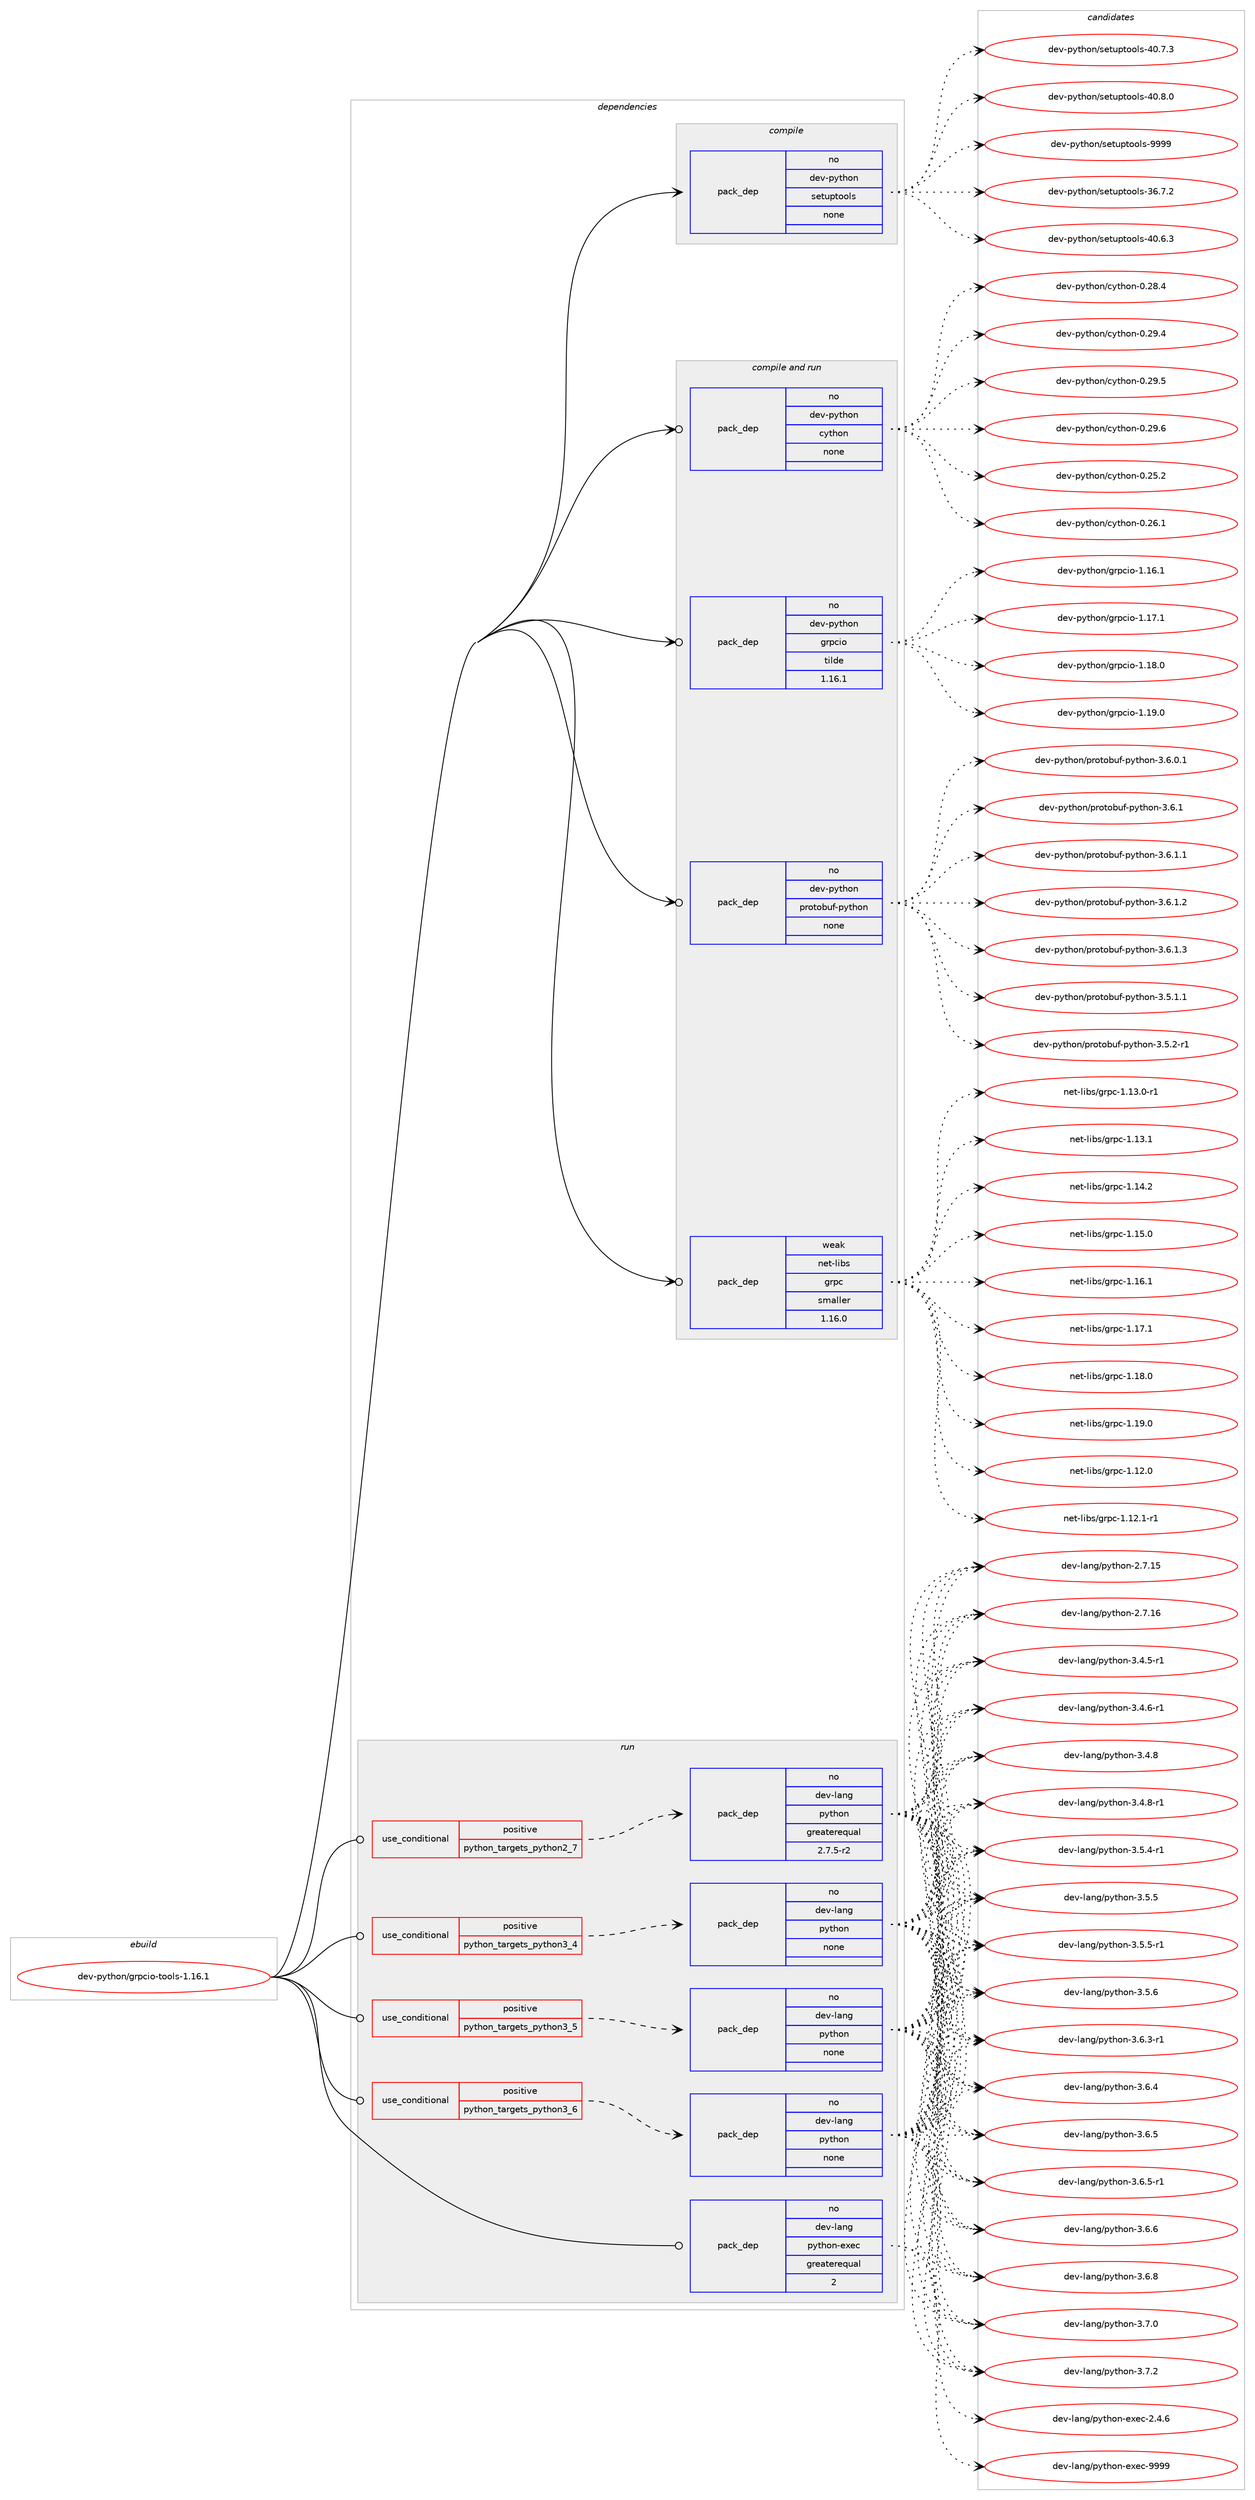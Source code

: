 digraph prolog {

# *************
# Graph options
# *************

newrank=true;
concentrate=true;
compound=true;
graph [rankdir=LR,fontname=Helvetica,fontsize=10,ranksep=1.5];#, ranksep=2.5, nodesep=0.2];
edge  [arrowhead=vee];
node  [fontname=Helvetica,fontsize=10];

# **********
# The ebuild
# **********

subgraph cluster_leftcol {
color=gray;
rank=same;
label=<<i>ebuild</i>>;
id [label="dev-python/grpcio-tools-1.16.1", color=red, width=4, href="../dev-python/grpcio-tools-1.16.1.svg"];
}

# ****************
# The dependencies
# ****************

subgraph cluster_midcol {
color=gray;
label=<<i>dependencies</i>>;
subgraph cluster_compile {
fillcolor="#eeeeee";
style=filled;
label=<<i>compile</i>>;
subgraph pack1013668 {
dependency1412134 [label=<<TABLE BORDER="0" CELLBORDER="1" CELLSPACING="0" CELLPADDING="4" WIDTH="220"><TR><TD ROWSPAN="6" CELLPADDING="30">pack_dep</TD></TR><TR><TD WIDTH="110">no</TD></TR><TR><TD>dev-python</TD></TR><TR><TD>setuptools</TD></TR><TR><TD>none</TD></TR><TR><TD></TD></TR></TABLE>>, shape=none, color=blue];
}
id:e -> dependency1412134:w [weight=20,style="solid",arrowhead="vee"];
}
subgraph cluster_compileandrun {
fillcolor="#eeeeee";
style=filled;
label=<<i>compile and run</i>>;
subgraph pack1013669 {
dependency1412135 [label=<<TABLE BORDER="0" CELLBORDER="1" CELLSPACING="0" CELLPADDING="4" WIDTH="220"><TR><TD ROWSPAN="6" CELLPADDING="30">pack_dep</TD></TR><TR><TD WIDTH="110">no</TD></TR><TR><TD>dev-python</TD></TR><TR><TD>cython</TD></TR><TR><TD>none</TD></TR><TR><TD></TD></TR></TABLE>>, shape=none, color=blue];
}
id:e -> dependency1412135:w [weight=20,style="solid",arrowhead="odotvee"];
subgraph pack1013670 {
dependency1412136 [label=<<TABLE BORDER="0" CELLBORDER="1" CELLSPACING="0" CELLPADDING="4" WIDTH="220"><TR><TD ROWSPAN="6" CELLPADDING="30">pack_dep</TD></TR><TR><TD WIDTH="110">no</TD></TR><TR><TD>dev-python</TD></TR><TR><TD>grpcio</TD></TR><TR><TD>tilde</TD></TR><TR><TD>1.16.1</TD></TR></TABLE>>, shape=none, color=blue];
}
id:e -> dependency1412136:w [weight=20,style="solid",arrowhead="odotvee"];
subgraph pack1013671 {
dependency1412137 [label=<<TABLE BORDER="0" CELLBORDER="1" CELLSPACING="0" CELLPADDING="4" WIDTH="220"><TR><TD ROWSPAN="6" CELLPADDING="30">pack_dep</TD></TR><TR><TD WIDTH="110">no</TD></TR><TR><TD>dev-python</TD></TR><TR><TD>protobuf-python</TD></TR><TR><TD>none</TD></TR><TR><TD></TD></TR></TABLE>>, shape=none, color=blue];
}
id:e -> dependency1412137:w [weight=20,style="solid",arrowhead="odotvee"];
subgraph pack1013672 {
dependency1412138 [label=<<TABLE BORDER="0" CELLBORDER="1" CELLSPACING="0" CELLPADDING="4" WIDTH="220"><TR><TD ROWSPAN="6" CELLPADDING="30">pack_dep</TD></TR><TR><TD WIDTH="110">weak</TD></TR><TR><TD>net-libs</TD></TR><TR><TD>grpc</TD></TR><TR><TD>smaller</TD></TR><TR><TD>1.16.0</TD></TR></TABLE>>, shape=none, color=blue];
}
id:e -> dependency1412138:w [weight=20,style="solid",arrowhead="odotvee"];
}
subgraph cluster_run {
fillcolor="#eeeeee";
style=filled;
label=<<i>run</i>>;
subgraph cond375199 {
dependency1412139 [label=<<TABLE BORDER="0" CELLBORDER="1" CELLSPACING="0" CELLPADDING="4"><TR><TD ROWSPAN="3" CELLPADDING="10">use_conditional</TD></TR><TR><TD>positive</TD></TR><TR><TD>python_targets_python2_7</TD></TR></TABLE>>, shape=none, color=red];
subgraph pack1013673 {
dependency1412140 [label=<<TABLE BORDER="0" CELLBORDER="1" CELLSPACING="0" CELLPADDING="4" WIDTH="220"><TR><TD ROWSPAN="6" CELLPADDING="30">pack_dep</TD></TR><TR><TD WIDTH="110">no</TD></TR><TR><TD>dev-lang</TD></TR><TR><TD>python</TD></TR><TR><TD>greaterequal</TD></TR><TR><TD>2.7.5-r2</TD></TR></TABLE>>, shape=none, color=blue];
}
dependency1412139:e -> dependency1412140:w [weight=20,style="dashed",arrowhead="vee"];
}
id:e -> dependency1412139:w [weight=20,style="solid",arrowhead="odot"];
subgraph cond375200 {
dependency1412141 [label=<<TABLE BORDER="0" CELLBORDER="1" CELLSPACING="0" CELLPADDING="4"><TR><TD ROWSPAN="3" CELLPADDING="10">use_conditional</TD></TR><TR><TD>positive</TD></TR><TR><TD>python_targets_python3_4</TD></TR></TABLE>>, shape=none, color=red];
subgraph pack1013674 {
dependency1412142 [label=<<TABLE BORDER="0" CELLBORDER="1" CELLSPACING="0" CELLPADDING="4" WIDTH="220"><TR><TD ROWSPAN="6" CELLPADDING="30">pack_dep</TD></TR><TR><TD WIDTH="110">no</TD></TR><TR><TD>dev-lang</TD></TR><TR><TD>python</TD></TR><TR><TD>none</TD></TR><TR><TD></TD></TR></TABLE>>, shape=none, color=blue];
}
dependency1412141:e -> dependency1412142:w [weight=20,style="dashed",arrowhead="vee"];
}
id:e -> dependency1412141:w [weight=20,style="solid",arrowhead="odot"];
subgraph cond375201 {
dependency1412143 [label=<<TABLE BORDER="0" CELLBORDER="1" CELLSPACING="0" CELLPADDING="4"><TR><TD ROWSPAN="3" CELLPADDING="10">use_conditional</TD></TR><TR><TD>positive</TD></TR><TR><TD>python_targets_python3_5</TD></TR></TABLE>>, shape=none, color=red];
subgraph pack1013675 {
dependency1412144 [label=<<TABLE BORDER="0" CELLBORDER="1" CELLSPACING="0" CELLPADDING="4" WIDTH="220"><TR><TD ROWSPAN="6" CELLPADDING="30">pack_dep</TD></TR><TR><TD WIDTH="110">no</TD></TR><TR><TD>dev-lang</TD></TR><TR><TD>python</TD></TR><TR><TD>none</TD></TR><TR><TD></TD></TR></TABLE>>, shape=none, color=blue];
}
dependency1412143:e -> dependency1412144:w [weight=20,style="dashed",arrowhead="vee"];
}
id:e -> dependency1412143:w [weight=20,style="solid",arrowhead="odot"];
subgraph cond375202 {
dependency1412145 [label=<<TABLE BORDER="0" CELLBORDER="1" CELLSPACING="0" CELLPADDING="4"><TR><TD ROWSPAN="3" CELLPADDING="10">use_conditional</TD></TR><TR><TD>positive</TD></TR><TR><TD>python_targets_python3_6</TD></TR></TABLE>>, shape=none, color=red];
subgraph pack1013676 {
dependency1412146 [label=<<TABLE BORDER="0" CELLBORDER="1" CELLSPACING="0" CELLPADDING="4" WIDTH="220"><TR><TD ROWSPAN="6" CELLPADDING="30">pack_dep</TD></TR><TR><TD WIDTH="110">no</TD></TR><TR><TD>dev-lang</TD></TR><TR><TD>python</TD></TR><TR><TD>none</TD></TR><TR><TD></TD></TR></TABLE>>, shape=none, color=blue];
}
dependency1412145:e -> dependency1412146:w [weight=20,style="dashed",arrowhead="vee"];
}
id:e -> dependency1412145:w [weight=20,style="solid",arrowhead="odot"];
subgraph pack1013677 {
dependency1412147 [label=<<TABLE BORDER="0" CELLBORDER="1" CELLSPACING="0" CELLPADDING="4" WIDTH="220"><TR><TD ROWSPAN="6" CELLPADDING="30">pack_dep</TD></TR><TR><TD WIDTH="110">no</TD></TR><TR><TD>dev-lang</TD></TR><TR><TD>python-exec</TD></TR><TR><TD>greaterequal</TD></TR><TR><TD>2</TD></TR></TABLE>>, shape=none, color=blue];
}
id:e -> dependency1412147:w [weight=20,style="solid",arrowhead="odot"];
}
}

# **************
# The candidates
# **************

subgraph cluster_choices {
rank=same;
color=gray;
label=<<i>candidates</i>>;

subgraph choice1013668 {
color=black;
nodesep=1;
choice100101118451121211161041111104711510111611711211611111110811545515446554650 [label="dev-python/setuptools-36.7.2", color=red, width=4,href="../dev-python/setuptools-36.7.2.svg"];
choice100101118451121211161041111104711510111611711211611111110811545524846544651 [label="dev-python/setuptools-40.6.3", color=red, width=4,href="../dev-python/setuptools-40.6.3.svg"];
choice100101118451121211161041111104711510111611711211611111110811545524846554651 [label="dev-python/setuptools-40.7.3", color=red, width=4,href="../dev-python/setuptools-40.7.3.svg"];
choice100101118451121211161041111104711510111611711211611111110811545524846564648 [label="dev-python/setuptools-40.8.0", color=red, width=4,href="../dev-python/setuptools-40.8.0.svg"];
choice10010111845112121116104111110471151011161171121161111111081154557575757 [label="dev-python/setuptools-9999", color=red, width=4,href="../dev-python/setuptools-9999.svg"];
dependency1412134:e -> choice100101118451121211161041111104711510111611711211611111110811545515446554650:w [style=dotted,weight="100"];
dependency1412134:e -> choice100101118451121211161041111104711510111611711211611111110811545524846544651:w [style=dotted,weight="100"];
dependency1412134:e -> choice100101118451121211161041111104711510111611711211611111110811545524846554651:w [style=dotted,weight="100"];
dependency1412134:e -> choice100101118451121211161041111104711510111611711211611111110811545524846564648:w [style=dotted,weight="100"];
dependency1412134:e -> choice10010111845112121116104111110471151011161171121161111111081154557575757:w [style=dotted,weight="100"];
}
subgraph choice1013669 {
color=black;
nodesep=1;
choice10010111845112121116104111110479912111610411111045484650534650 [label="dev-python/cython-0.25.2", color=red, width=4,href="../dev-python/cython-0.25.2.svg"];
choice10010111845112121116104111110479912111610411111045484650544649 [label="dev-python/cython-0.26.1", color=red, width=4,href="../dev-python/cython-0.26.1.svg"];
choice10010111845112121116104111110479912111610411111045484650564652 [label="dev-python/cython-0.28.4", color=red, width=4,href="../dev-python/cython-0.28.4.svg"];
choice10010111845112121116104111110479912111610411111045484650574652 [label="dev-python/cython-0.29.4", color=red, width=4,href="../dev-python/cython-0.29.4.svg"];
choice10010111845112121116104111110479912111610411111045484650574653 [label="dev-python/cython-0.29.5", color=red, width=4,href="../dev-python/cython-0.29.5.svg"];
choice10010111845112121116104111110479912111610411111045484650574654 [label="dev-python/cython-0.29.6", color=red, width=4,href="../dev-python/cython-0.29.6.svg"];
dependency1412135:e -> choice10010111845112121116104111110479912111610411111045484650534650:w [style=dotted,weight="100"];
dependency1412135:e -> choice10010111845112121116104111110479912111610411111045484650544649:w [style=dotted,weight="100"];
dependency1412135:e -> choice10010111845112121116104111110479912111610411111045484650564652:w [style=dotted,weight="100"];
dependency1412135:e -> choice10010111845112121116104111110479912111610411111045484650574652:w [style=dotted,weight="100"];
dependency1412135:e -> choice10010111845112121116104111110479912111610411111045484650574653:w [style=dotted,weight="100"];
dependency1412135:e -> choice10010111845112121116104111110479912111610411111045484650574654:w [style=dotted,weight="100"];
}
subgraph choice1013670 {
color=black;
nodesep=1;
choice10010111845112121116104111110471031141129910511145494649544649 [label="dev-python/grpcio-1.16.1", color=red, width=4,href="../dev-python/grpcio-1.16.1.svg"];
choice10010111845112121116104111110471031141129910511145494649554649 [label="dev-python/grpcio-1.17.1", color=red, width=4,href="../dev-python/grpcio-1.17.1.svg"];
choice10010111845112121116104111110471031141129910511145494649564648 [label="dev-python/grpcio-1.18.0", color=red, width=4,href="../dev-python/grpcio-1.18.0.svg"];
choice10010111845112121116104111110471031141129910511145494649574648 [label="dev-python/grpcio-1.19.0", color=red, width=4,href="../dev-python/grpcio-1.19.0.svg"];
dependency1412136:e -> choice10010111845112121116104111110471031141129910511145494649544649:w [style=dotted,weight="100"];
dependency1412136:e -> choice10010111845112121116104111110471031141129910511145494649554649:w [style=dotted,weight="100"];
dependency1412136:e -> choice10010111845112121116104111110471031141129910511145494649564648:w [style=dotted,weight="100"];
dependency1412136:e -> choice10010111845112121116104111110471031141129910511145494649574648:w [style=dotted,weight="100"];
}
subgraph choice1013671 {
color=black;
nodesep=1;
choice100101118451121211161041111104711211411111611198117102451121211161041111104551465346494649 [label="dev-python/protobuf-python-3.5.1.1", color=red, width=4,href="../dev-python/protobuf-python-3.5.1.1.svg"];
choice100101118451121211161041111104711211411111611198117102451121211161041111104551465346504511449 [label="dev-python/protobuf-python-3.5.2-r1", color=red, width=4,href="../dev-python/protobuf-python-3.5.2-r1.svg"];
choice100101118451121211161041111104711211411111611198117102451121211161041111104551465446484649 [label="dev-python/protobuf-python-3.6.0.1", color=red, width=4,href="../dev-python/protobuf-python-3.6.0.1.svg"];
choice10010111845112121116104111110471121141111161119811710245112121116104111110455146544649 [label="dev-python/protobuf-python-3.6.1", color=red, width=4,href="../dev-python/protobuf-python-3.6.1.svg"];
choice100101118451121211161041111104711211411111611198117102451121211161041111104551465446494649 [label="dev-python/protobuf-python-3.6.1.1", color=red, width=4,href="../dev-python/protobuf-python-3.6.1.1.svg"];
choice100101118451121211161041111104711211411111611198117102451121211161041111104551465446494650 [label="dev-python/protobuf-python-3.6.1.2", color=red, width=4,href="../dev-python/protobuf-python-3.6.1.2.svg"];
choice100101118451121211161041111104711211411111611198117102451121211161041111104551465446494651 [label="dev-python/protobuf-python-3.6.1.3", color=red, width=4,href="../dev-python/protobuf-python-3.6.1.3.svg"];
dependency1412137:e -> choice100101118451121211161041111104711211411111611198117102451121211161041111104551465346494649:w [style=dotted,weight="100"];
dependency1412137:e -> choice100101118451121211161041111104711211411111611198117102451121211161041111104551465346504511449:w [style=dotted,weight="100"];
dependency1412137:e -> choice100101118451121211161041111104711211411111611198117102451121211161041111104551465446484649:w [style=dotted,weight="100"];
dependency1412137:e -> choice10010111845112121116104111110471121141111161119811710245112121116104111110455146544649:w [style=dotted,weight="100"];
dependency1412137:e -> choice100101118451121211161041111104711211411111611198117102451121211161041111104551465446494649:w [style=dotted,weight="100"];
dependency1412137:e -> choice100101118451121211161041111104711211411111611198117102451121211161041111104551465446494650:w [style=dotted,weight="100"];
dependency1412137:e -> choice100101118451121211161041111104711211411111611198117102451121211161041111104551465446494651:w [style=dotted,weight="100"];
}
subgraph choice1013672 {
color=black;
nodesep=1;
choice1101011164510810598115471031141129945494649504648 [label="net-libs/grpc-1.12.0", color=red, width=4,href="../net-libs/grpc-1.12.0.svg"];
choice11010111645108105981154710311411299454946495046494511449 [label="net-libs/grpc-1.12.1-r1", color=red, width=4,href="../net-libs/grpc-1.12.1-r1.svg"];
choice11010111645108105981154710311411299454946495146484511449 [label="net-libs/grpc-1.13.0-r1", color=red, width=4,href="../net-libs/grpc-1.13.0-r1.svg"];
choice1101011164510810598115471031141129945494649514649 [label="net-libs/grpc-1.13.1", color=red, width=4,href="../net-libs/grpc-1.13.1.svg"];
choice1101011164510810598115471031141129945494649524650 [label="net-libs/grpc-1.14.2", color=red, width=4,href="../net-libs/grpc-1.14.2.svg"];
choice1101011164510810598115471031141129945494649534648 [label="net-libs/grpc-1.15.0", color=red, width=4,href="../net-libs/grpc-1.15.0.svg"];
choice1101011164510810598115471031141129945494649544649 [label="net-libs/grpc-1.16.1", color=red, width=4,href="../net-libs/grpc-1.16.1.svg"];
choice1101011164510810598115471031141129945494649554649 [label="net-libs/grpc-1.17.1", color=red, width=4,href="../net-libs/grpc-1.17.1.svg"];
choice1101011164510810598115471031141129945494649564648 [label="net-libs/grpc-1.18.0", color=red, width=4,href="../net-libs/grpc-1.18.0.svg"];
choice1101011164510810598115471031141129945494649574648 [label="net-libs/grpc-1.19.0", color=red, width=4,href="../net-libs/grpc-1.19.0.svg"];
dependency1412138:e -> choice1101011164510810598115471031141129945494649504648:w [style=dotted,weight="100"];
dependency1412138:e -> choice11010111645108105981154710311411299454946495046494511449:w [style=dotted,weight="100"];
dependency1412138:e -> choice11010111645108105981154710311411299454946495146484511449:w [style=dotted,weight="100"];
dependency1412138:e -> choice1101011164510810598115471031141129945494649514649:w [style=dotted,weight="100"];
dependency1412138:e -> choice1101011164510810598115471031141129945494649524650:w [style=dotted,weight="100"];
dependency1412138:e -> choice1101011164510810598115471031141129945494649534648:w [style=dotted,weight="100"];
dependency1412138:e -> choice1101011164510810598115471031141129945494649544649:w [style=dotted,weight="100"];
dependency1412138:e -> choice1101011164510810598115471031141129945494649554649:w [style=dotted,weight="100"];
dependency1412138:e -> choice1101011164510810598115471031141129945494649564648:w [style=dotted,weight="100"];
dependency1412138:e -> choice1101011164510810598115471031141129945494649574648:w [style=dotted,weight="100"];
}
subgraph choice1013673 {
color=black;
nodesep=1;
choice10010111845108971101034711212111610411111045504655464953 [label="dev-lang/python-2.7.15", color=red, width=4,href="../dev-lang/python-2.7.15.svg"];
choice10010111845108971101034711212111610411111045504655464954 [label="dev-lang/python-2.7.16", color=red, width=4,href="../dev-lang/python-2.7.16.svg"];
choice1001011184510897110103471121211161041111104551465246534511449 [label="dev-lang/python-3.4.5-r1", color=red, width=4,href="../dev-lang/python-3.4.5-r1.svg"];
choice1001011184510897110103471121211161041111104551465246544511449 [label="dev-lang/python-3.4.6-r1", color=red, width=4,href="../dev-lang/python-3.4.6-r1.svg"];
choice100101118451089711010347112121116104111110455146524656 [label="dev-lang/python-3.4.8", color=red, width=4,href="../dev-lang/python-3.4.8.svg"];
choice1001011184510897110103471121211161041111104551465246564511449 [label="dev-lang/python-3.4.8-r1", color=red, width=4,href="../dev-lang/python-3.4.8-r1.svg"];
choice1001011184510897110103471121211161041111104551465346524511449 [label="dev-lang/python-3.5.4-r1", color=red, width=4,href="../dev-lang/python-3.5.4-r1.svg"];
choice100101118451089711010347112121116104111110455146534653 [label="dev-lang/python-3.5.5", color=red, width=4,href="../dev-lang/python-3.5.5.svg"];
choice1001011184510897110103471121211161041111104551465346534511449 [label="dev-lang/python-3.5.5-r1", color=red, width=4,href="../dev-lang/python-3.5.5-r1.svg"];
choice100101118451089711010347112121116104111110455146534654 [label="dev-lang/python-3.5.6", color=red, width=4,href="../dev-lang/python-3.5.6.svg"];
choice1001011184510897110103471121211161041111104551465446514511449 [label="dev-lang/python-3.6.3-r1", color=red, width=4,href="../dev-lang/python-3.6.3-r1.svg"];
choice100101118451089711010347112121116104111110455146544652 [label="dev-lang/python-3.6.4", color=red, width=4,href="../dev-lang/python-3.6.4.svg"];
choice100101118451089711010347112121116104111110455146544653 [label="dev-lang/python-3.6.5", color=red, width=4,href="../dev-lang/python-3.6.5.svg"];
choice1001011184510897110103471121211161041111104551465446534511449 [label="dev-lang/python-3.6.5-r1", color=red, width=4,href="../dev-lang/python-3.6.5-r1.svg"];
choice100101118451089711010347112121116104111110455146544654 [label="dev-lang/python-3.6.6", color=red, width=4,href="../dev-lang/python-3.6.6.svg"];
choice100101118451089711010347112121116104111110455146544656 [label="dev-lang/python-3.6.8", color=red, width=4,href="../dev-lang/python-3.6.8.svg"];
choice100101118451089711010347112121116104111110455146554648 [label="dev-lang/python-3.7.0", color=red, width=4,href="../dev-lang/python-3.7.0.svg"];
choice100101118451089711010347112121116104111110455146554650 [label="dev-lang/python-3.7.2", color=red, width=4,href="../dev-lang/python-3.7.2.svg"];
dependency1412140:e -> choice10010111845108971101034711212111610411111045504655464953:w [style=dotted,weight="100"];
dependency1412140:e -> choice10010111845108971101034711212111610411111045504655464954:w [style=dotted,weight="100"];
dependency1412140:e -> choice1001011184510897110103471121211161041111104551465246534511449:w [style=dotted,weight="100"];
dependency1412140:e -> choice1001011184510897110103471121211161041111104551465246544511449:w [style=dotted,weight="100"];
dependency1412140:e -> choice100101118451089711010347112121116104111110455146524656:w [style=dotted,weight="100"];
dependency1412140:e -> choice1001011184510897110103471121211161041111104551465246564511449:w [style=dotted,weight="100"];
dependency1412140:e -> choice1001011184510897110103471121211161041111104551465346524511449:w [style=dotted,weight="100"];
dependency1412140:e -> choice100101118451089711010347112121116104111110455146534653:w [style=dotted,weight="100"];
dependency1412140:e -> choice1001011184510897110103471121211161041111104551465346534511449:w [style=dotted,weight="100"];
dependency1412140:e -> choice100101118451089711010347112121116104111110455146534654:w [style=dotted,weight="100"];
dependency1412140:e -> choice1001011184510897110103471121211161041111104551465446514511449:w [style=dotted,weight="100"];
dependency1412140:e -> choice100101118451089711010347112121116104111110455146544652:w [style=dotted,weight="100"];
dependency1412140:e -> choice100101118451089711010347112121116104111110455146544653:w [style=dotted,weight="100"];
dependency1412140:e -> choice1001011184510897110103471121211161041111104551465446534511449:w [style=dotted,weight="100"];
dependency1412140:e -> choice100101118451089711010347112121116104111110455146544654:w [style=dotted,weight="100"];
dependency1412140:e -> choice100101118451089711010347112121116104111110455146544656:w [style=dotted,weight="100"];
dependency1412140:e -> choice100101118451089711010347112121116104111110455146554648:w [style=dotted,weight="100"];
dependency1412140:e -> choice100101118451089711010347112121116104111110455146554650:w [style=dotted,weight="100"];
}
subgraph choice1013674 {
color=black;
nodesep=1;
choice10010111845108971101034711212111610411111045504655464953 [label="dev-lang/python-2.7.15", color=red, width=4,href="../dev-lang/python-2.7.15.svg"];
choice10010111845108971101034711212111610411111045504655464954 [label="dev-lang/python-2.7.16", color=red, width=4,href="../dev-lang/python-2.7.16.svg"];
choice1001011184510897110103471121211161041111104551465246534511449 [label="dev-lang/python-3.4.5-r1", color=red, width=4,href="../dev-lang/python-3.4.5-r1.svg"];
choice1001011184510897110103471121211161041111104551465246544511449 [label="dev-lang/python-3.4.6-r1", color=red, width=4,href="../dev-lang/python-3.4.6-r1.svg"];
choice100101118451089711010347112121116104111110455146524656 [label="dev-lang/python-3.4.8", color=red, width=4,href="../dev-lang/python-3.4.8.svg"];
choice1001011184510897110103471121211161041111104551465246564511449 [label="dev-lang/python-3.4.8-r1", color=red, width=4,href="../dev-lang/python-3.4.8-r1.svg"];
choice1001011184510897110103471121211161041111104551465346524511449 [label="dev-lang/python-3.5.4-r1", color=red, width=4,href="../dev-lang/python-3.5.4-r1.svg"];
choice100101118451089711010347112121116104111110455146534653 [label="dev-lang/python-3.5.5", color=red, width=4,href="../dev-lang/python-3.5.5.svg"];
choice1001011184510897110103471121211161041111104551465346534511449 [label="dev-lang/python-3.5.5-r1", color=red, width=4,href="../dev-lang/python-3.5.5-r1.svg"];
choice100101118451089711010347112121116104111110455146534654 [label="dev-lang/python-3.5.6", color=red, width=4,href="../dev-lang/python-3.5.6.svg"];
choice1001011184510897110103471121211161041111104551465446514511449 [label="dev-lang/python-3.6.3-r1", color=red, width=4,href="../dev-lang/python-3.6.3-r1.svg"];
choice100101118451089711010347112121116104111110455146544652 [label="dev-lang/python-3.6.4", color=red, width=4,href="../dev-lang/python-3.6.4.svg"];
choice100101118451089711010347112121116104111110455146544653 [label="dev-lang/python-3.6.5", color=red, width=4,href="../dev-lang/python-3.6.5.svg"];
choice1001011184510897110103471121211161041111104551465446534511449 [label="dev-lang/python-3.6.5-r1", color=red, width=4,href="../dev-lang/python-3.6.5-r1.svg"];
choice100101118451089711010347112121116104111110455146544654 [label="dev-lang/python-3.6.6", color=red, width=4,href="../dev-lang/python-3.6.6.svg"];
choice100101118451089711010347112121116104111110455146544656 [label="dev-lang/python-3.6.8", color=red, width=4,href="../dev-lang/python-3.6.8.svg"];
choice100101118451089711010347112121116104111110455146554648 [label="dev-lang/python-3.7.0", color=red, width=4,href="../dev-lang/python-3.7.0.svg"];
choice100101118451089711010347112121116104111110455146554650 [label="dev-lang/python-3.7.2", color=red, width=4,href="../dev-lang/python-3.7.2.svg"];
dependency1412142:e -> choice10010111845108971101034711212111610411111045504655464953:w [style=dotted,weight="100"];
dependency1412142:e -> choice10010111845108971101034711212111610411111045504655464954:w [style=dotted,weight="100"];
dependency1412142:e -> choice1001011184510897110103471121211161041111104551465246534511449:w [style=dotted,weight="100"];
dependency1412142:e -> choice1001011184510897110103471121211161041111104551465246544511449:w [style=dotted,weight="100"];
dependency1412142:e -> choice100101118451089711010347112121116104111110455146524656:w [style=dotted,weight="100"];
dependency1412142:e -> choice1001011184510897110103471121211161041111104551465246564511449:w [style=dotted,weight="100"];
dependency1412142:e -> choice1001011184510897110103471121211161041111104551465346524511449:w [style=dotted,weight="100"];
dependency1412142:e -> choice100101118451089711010347112121116104111110455146534653:w [style=dotted,weight="100"];
dependency1412142:e -> choice1001011184510897110103471121211161041111104551465346534511449:w [style=dotted,weight="100"];
dependency1412142:e -> choice100101118451089711010347112121116104111110455146534654:w [style=dotted,weight="100"];
dependency1412142:e -> choice1001011184510897110103471121211161041111104551465446514511449:w [style=dotted,weight="100"];
dependency1412142:e -> choice100101118451089711010347112121116104111110455146544652:w [style=dotted,weight="100"];
dependency1412142:e -> choice100101118451089711010347112121116104111110455146544653:w [style=dotted,weight="100"];
dependency1412142:e -> choice1001011184510897110103471121211161041111104551465446534511449:w [style=dotted,weight="100"];
dependency1412142:e -> choice100101118451089711010347112121116104111110455146544654:w [style=dotted,weight="100"];
dependency1412142:e -> choice100101118451089711010347112121116104111110455146544656:w [style=dotted,weight="100"];
dependency1412142:e -> choice100101118451089711010347112121116104111110455146554648:w [style=dotted,weight="100"];
dependency1412142:e -> choice100101118451089711010347112121116104111110455146554650:w [style=dotted,weight="100"];
}
subgraph choice1013675 {
color=black;
nodesep=1;
choice10010111845108971101034711212111610411111045504655464953 [label="dev-lang/python-2.7.15", color=red, width=4,href="../dev-lang/python-2.7.15.svg"];
choice10010111845108971101034711212111610411111045504655464954 [label="dev-lang/python-2.7.16", color=red, width=4,href="../dev-lang/python-2.7.16.svg"];
choice1001011184510897110103471121211161041111104551465246534511449 [label="dev-lang/python-3.4.5-r1", color=red, width=4,href="../dev-lang/python-3.4.5-r1.svg"];
choice1001011184510897110103471121211161041111104551465246544511449 [label="dev-lang/python-3.4.6-r1", color=red, width=4,href="../dev-lang/python-3.4.6-r1.svg"];
choice100101118451089711010347112121116104111110455146524656 [label="dev-lang/python-3.4.8", color=red, width=4,href="../dev-lang/python-3.4.8.svg"];
choice1001011184510897110103471121211161041111104551465246564511449 [label="dev-lang/python-3.4.8-r1", color=red, width=4,href="../dev-lang/python-3.4.8-r1.svg"];
choice1001011184510897110103471121211161041111104551465346524511449 [label="dev-lang/python-3.5.4-r1", color=red, width=4,href="../dev-lang/python-3.5.4-r1.svg"];
choice100101118451089711010347112121116104111110455146534653 [label="dev-lang/python-3.5.5", color=red, width=4,href="../dev-lang/python-3.5.5.svg"];
choice1001011184510897110103471121211161041111104551465346534511449 [label="dev-lang/python-3.5.5-r1", color=red, width=4,href="../dev-lang/python-3.5.5-r1.svg"];
choice100101118451089711010347112121116104111110455146534654 [label="dev-lang/python-3.5.6", color=red, width=4,href="../dev-lang/python-3.5.6.svg"];
choice1001011184510897110103471121211161041111104551465446514511449 [label="dev-lang/python-3.6.3-r1", color=red, width=4,href="../dev-lang/python-3.6.3-r1.svg"];
choice100101118451089711010347112121116104111110455146544652 [label="dev-lang/python-3.6.4", color=red, width=4,href="../dev-lang/python-3.6.4.svg"];
choice100101118451089711010347112121116104111110455146544653 [label="dev-lang/python-3.6.5", color=red, width=4,href="../dev-lang/python-3.6.5.svg"];
choice1001011184510897110103471121211161041111104551465446534511449 [label="dev-lang/python-3.6.5-r1", color=red, width=4,href="../dev-lang/python-3.6.5-r1.svg"];
choice100101118451089711010347112121116104111110455146544654 [label="dev-lang/python-3.6.6", color=red, width=4,href="../dev-lang/python-3.6.6.svg"];
choice100101118451089711010347112121116104111110455146544656 [label="dev-lang/python-3.6.8", color=red, width=4,href="../dev-lang/python-3.6.8.svg"];
choice100101118451089711010347112121116104111110455146554648 [label="dev-lang/python-3.7.0", color=red, width=4,href="../dev-lang/python-3.7.0.svg"];
choice100101118451089711010347112121116104111110455146554650 [label="dev-lang/python-3.7.2", color=red, width=4,href="../dev-lang/python-3.7.2.svg"];
dependency1412144:e -> choice10010111845108971101034711212111610411111045504655464953:w [style=dotted,weight="100"];
dependency1412144:e -> choice10010111845108971101034711212111610411111045504655464954:w [style=dotted,weight="100"];
dependency1412144:e -> choice1001011184510897110103471121211161041111104551465246534511449:w [style=dotted,weight="100"];
dependency1412144:e -> choice1001011184510897110103471121211161041111104551465246544511449:w [style=dotted,weight="100"];
dependency1412144:e -> choice100101118451089711010347112121116104111110455146524656:w [style=dotted,weight="100"];
dependency1412144:e -> choice1001011184510897110103471121211161041111104551465246564511449:w [style=dotted,weight="100"];
dependency1412144:e -> choice1001011184510897110103471121211161041111104551465346524511449:w [style=dotted,weight="100"];
dependency1412144:e -> choice100101118451089711010347112121116104111110455146534653:w [style=dotted,weight="100"];
dependency1412144:e -> choice1001011184510897110103471121211161041111104551465346534511449:w [style=dotted,weight="100"];
dependency1412144:e -> choice100101118451089711010347112121116104111110455146534654:w [style=dotted,weight="100"];
dependency1412144:e -> choice1001011184510897110103471121211161041111104551465446514511449:w [style=dotted,weight="100"];
dependency1412144:e -> choice100101118451089711010347112121116104111110455146544652:w [style=dotted,weight="100"];
dependency1412144:e -> choice100101118451089711010347112121116104111110455146544653:w [style=dotted,weight="100"];
dependency1412144:e -> choice1001011184510897110103471121211161041111104551465446534511449:w [style=dotted,weight="100"];
dependency1412144:e -> choice100101118451089711010347112121116104111110455146544654:w [style=dotted,weight="100"];
dependency1412144:e -> choice100101118451089711010347112121116104111110455146544656:w [style=dotted,weight="100"];
dependency1412144:e -> choice100101118451089711010347112121116104111110455146554648:w [style=dotted,weight="100"];
dependency1412144:e -> choice100101118451089711010347112121116104111110455146554650:w [style=dotted,weight="100"];
}
subgraph choice1013676 {
color=black;
nodesep=1;
choice10010111845108971101034711212111610411111045504655464953 [label="dev-lang/python-2.7.15", color=red, width=4,href="../dev-lang/python-2.7.15.svg"];
choice10010111845108971101034711212111610411111045504655464954 [label="dev-lang/python-2.7.16", color=red, width=4,href="../dev-lang/python-2.7.16.svg"];
choice1001011184510897110103471121211161041111104551465246534511449 [label="dev-lang/python-3.4.5-r1", color=red, width=4,href="../dev-lang/python-3.4.5-r1.svg"];
choice1001011184510897110103471121211161041111104551465246544511449 [label="dev-lang/python-3.4.6-r1", color=red, width=4,href="../dev-lang/python-3.4.6-r1.svg"];
choice100101118451089711010347112121116104111110455146524656 [label="dev-lang/python-3.4.8", color=red, width=4,href="../dev-lang/python-3.4.8.svg"];
choice1001011184510897110103471121211161041111104551465246564511449 [label="dev-lang/python-3.4.8-r1", color=red, width=4,href="../dev-lang/python-3.4.8-r1.svg"];
choice1001011184510897110103471121211161041111104551465346524511449 [label="dev-lang/python-3.5.4-r1", color=red, width=4,href="../dev-lang/python-3.5.4-r1.svg"];
choice100101118451089711010347112121116104111110455146534653 [label="dev-lang/python-3.5.5", color=red, width=4,href="../dev-lang/python-3.5.5.svg"];
choice1001011184510897110103471121211161041111104551465346534511449 [label="dev-lang/python-3.5.5-r1", color=red, width=4,href="../dev-lang/python-3.5.5-r1.svg"];
choice100101118451089711010347112121116104111110455146534654 [label="dev-lang/python-3.5.6", color=red, width=4,href="../dev-lang/python-3.5.6.svg"];
choice1001011184510897110103471121211161041111104551465446514511449 [label="dev-lang/python-3.6.3-r1", color=red, width=4,href="../dev-lang/python-3.6.3-r1.svg"];
choice100101118451089711010347112121116104111110455146544652 [label="dev-lang/python-3.6.4", color=red, width=4,href="../dev-lang/python-3.6.4.svg"];
choice100101118451089711010347112121116104111110455146544653 [label="dev-lang/python-3.6.5", color=red, width=4,href="../dev-lang/python-3.6.5.svg"];
choice1001011184510897110103471121211161041111104551465446534511449 [label="dev-lang/python-3.6.5-r1", color=red, width=4,href="../dev-lang/python-3.6.5-r1.svg"];
choice100101118451089711010347112121116104111110455146544654 [label="dev-lang/python-3.6.6", color=red, width=4,href="../dev-lang/python-3.6.6.svg"];
choice100101118451089711010347112121116104111110455146544656 [label="dev-lang/python-3.6.8", color=red, width=4,href="../dev-lang/python-3.6.8.svg"];
choice100101118451089711010347112121116104111110455146554648 [label="dev-lang/python-3.7.0", color=red, width=4,href="../dev-lang/python-3.7.0.svg"];
choice100101118451089711010347112121116104111110455146554650 [label="dev-lang/python-3.7.2", color=red, width=4,href="../dev-lang/python-3.7.2.svg"];
dependency1412146:e -> choice10010111845108971101034711212111610411111045504655464953:w [style=dotted,weight="100"];
dependency1412146:e -> choice10010111845108971101034711212111610411111045504655464954:w [style=dotted,weight="100"];
dependency1412146:e -> choice1001011184510897110103471121211161041111104551465246534511449:w [style=dotted,weight="100"];
dependency1412146:e -> choice1001011184510897110103471121211161041111104551465246544511449:w [style=dotted,weight="100"];
dependency1412146:e -> choice100101118451089711010347112121116104111110455146524656:w [style=dotted,weight="100"];
dependency1412146:e -> choice1001011184510897110103471121211161041111104551465246564511449:w [style=dotted,weight="100"];
dependency1412146:e -> choice1001011184510897110103471121211161041111104551465346524511449:w [style=dotted,weight="100"];
dependency1412146:e -> choice100101118451089711010347112121116104111110455146534653:w [style=dotted,weight="100"];
dependency1412146:e -> choice1001011184510897110103471121211161041111104551465346534511449:w [style=dotted,weight="100"];
dependency1412146:e -> choice100101118451089711010347112121116104111110455146534654:w [style=dotted,weight="100"];
dependency1412146:e -> choice1001011184510897110103471121211161041111104551465446514511449:w [style=dotted,weight="100"];
dependency1412146:e -> choice100101118451089711010347112121116104111110455146544652:w [style=dotted,weight="100"];
dependency1412146:e -> choice100101118451089711010347112121116104111110455146544653:w [style=dotted,weight="100"];
dependency1412146:e -> choice1001011184510897110103471121211161041111104551465446534511449:w [style=dotted,weight="100"];
dependency1412146:e -> choice100101118451089711010347112121116104111110455146544654:w [style=dotted,weight="100"];
dependency1412146:e -> choice100101118451089711010347112121116104111110455146544656:w [style=dotted,weight="100"];
dependency1412146:e -> choice100101118451089711010347112121116104111110455146554648:w [style=dotted,weight="100"];
dependency1412146:e -> choice100101118451089711010347112121116104111110455146554650:w [style=dotted,weight="100"];
}
subgraph choice1013677 {
color=black;
nodesep=1;
choice1001011184510897110103471121211161041111104510112010199455046524654 [label="dev-lang/python-exec-2.4.6", color=red, width=4,href="../dev-lang/python-exec-2.4.6.svg"];
choice10010111845108971101034711212111610411111045101120101994557575757 [label="dev-lang/python-exec-9999", color=red, width=4,href="../dev-lang/python-exec-9999.svg"];
dependency1412147:e -> choice1001011184510897110103471121211161041111104510112010199455046524654:w [style=dotted,weight="100"];
dependency1412147:e -> choice10010111845108971101034711212111610411111045101120101994557575757:w [style=dotted,weight="100"];
}
}

}
